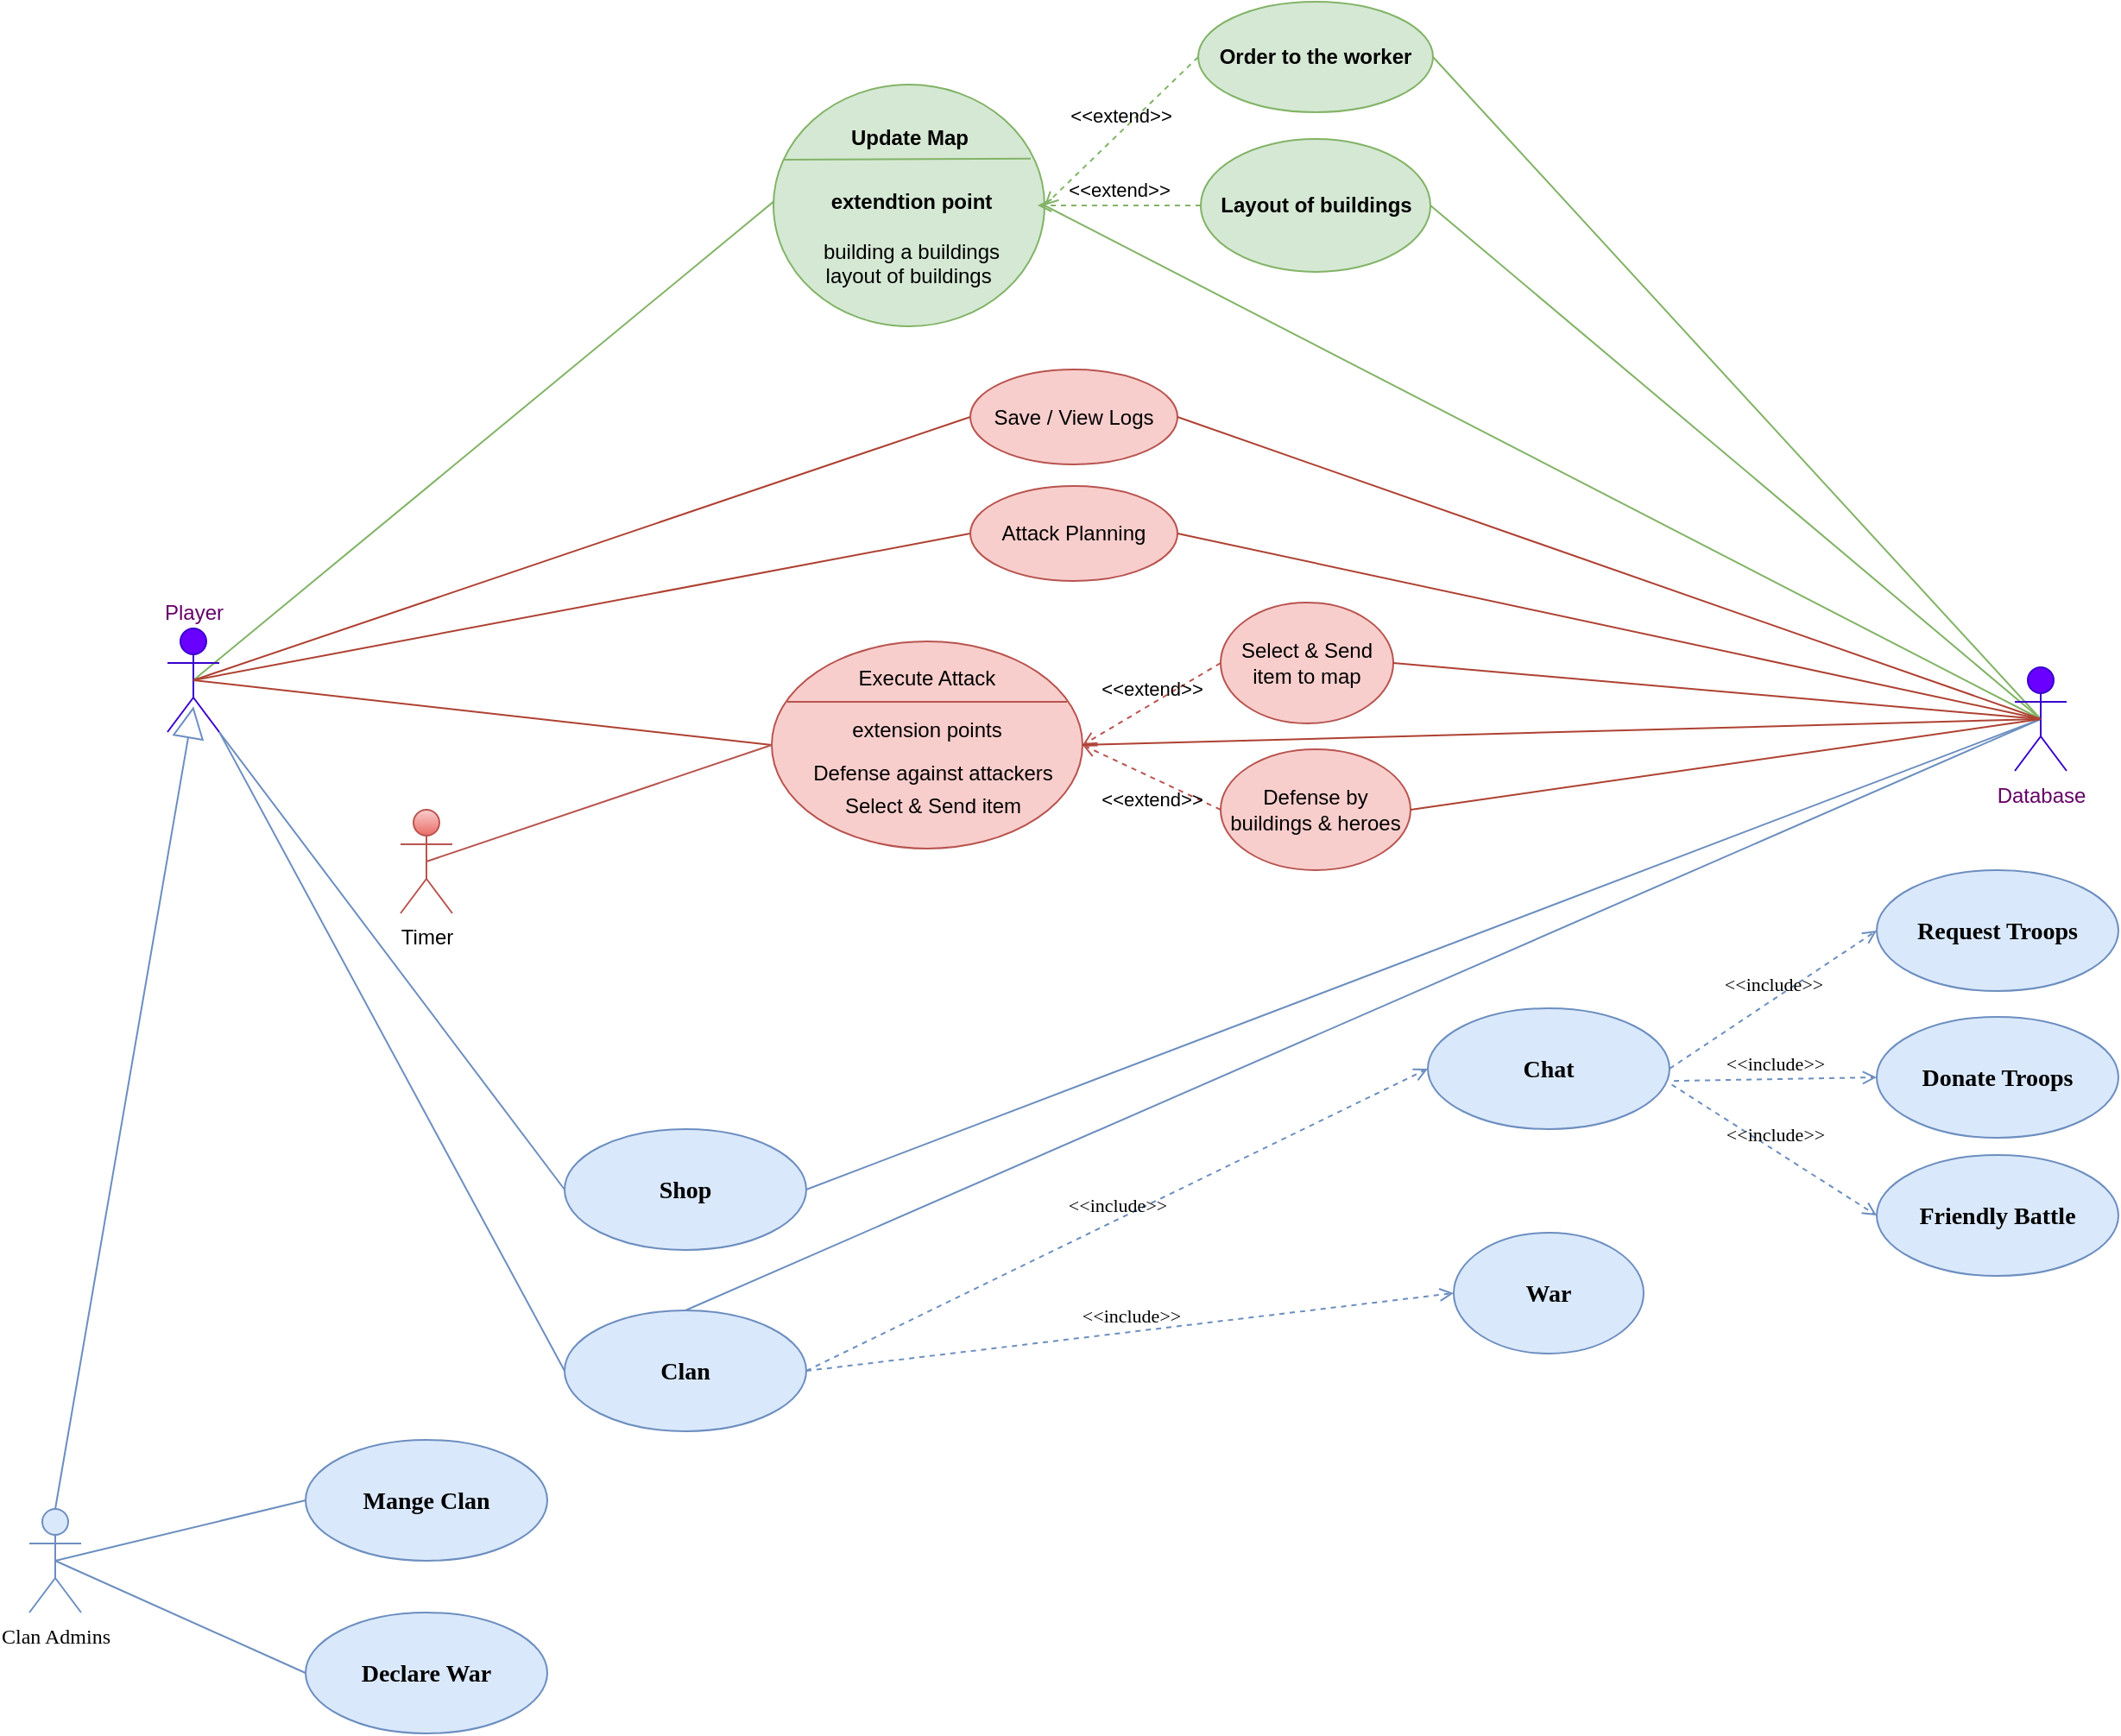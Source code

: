 <mxfile version="24.7.17">
  <diagram name="Page-1" id="IXEkiJA7K9ahuZo-6t04">
    <mxGraphModel dx="1793" dy="980" grid="1" gridSize="10" guides="1" tooltips="1" connect="1" arrows="1" fold="1" page="1" pageScale="1" pageWidth="1100" pageHeight="850" background="none" math="0" shadow="0">
      <root>
        <mxCell id="0" />
        <mxCell id="1" parent="0" />
        <mxCell id="wQhMWK94Jkyffj1KBA8v-105" style="rounded=0;orthogonalLoop=1;jettySize=auto;html=1;exitX=1;exitY=1;exitDx=0;exitDy=0;exitPerimeter=0;entryX=0;entryY=0.5;entryDx=0;entryDy=0;fontFamily=Verdana;fontColor=#000000;endArrow=none;endFill=0;fillColor=#dae8fc;strokeColor=#6c8ebf;" parent="1" source="wQhMWK94Jkyffj1KBA8v-131" target="wQhMWK94Jkyffj1KBA8v-114" edge="1">
          <mxGeometry relative="1" as="geometry">
            <mxPoint x="1195" y="830" as="sourcePoint" />
          </mxGeometry>
        </mxCell>
        <mxCell id="wQhMWK94Jkyffj1KBA8v-106" style="rounded=0;orthogonalLoop=1;jettySize=auto;html=1;exitX=1;exitY=1;exitDx=0;exitDy=0;exitPerimeter=0;entryX=0;entryY=0.5;entryDx=0;entryDy=0;fontColor=#000000;fillColor=#dae8fc;strokeColor=#6c8ebf;endArrow=none;endFill=0;" parent="1" source="wQhMWK94Jkyffj1KBA8v-131" target="wQhMWK94Jkyffj1KBA8v-126" edge="1">
          <mxGeometry relative="1" as="geometry">
            <mxPoint x="1195" y="830" as="sourcePoint" />
          </mxGeometry>
        </mxCell>
        <mxCell id="wQhMWK94Jkyffj1KBA8v-108" style="rounded=0;orthogonalLoop=1;jettySize=auto;html=1;exitX=0.5;exitY=0.5;exitDx=0;exitDy=0;exitPerimeter=0;entryX=0;entryY=0.5;entryDx=0;entryDy=0;endArrow=none;endFill=0;fontColor=#000000;fillColor=#dae8fc;strokeColor=#6c8ebf;" parent="1" source="wQhMWK94Jkyffj1KBA8v-110" target="wQhMWK94Jkyffj1KBA8v-117" edge="1">
          <mxGeometry relative="1" as="geometry" />
        </mxCell>
        <mxCell id="wQhMWK94Jkyffj1KBA8v-109" style="rounded=0;orthogonalLoop=1;jettySize=auto;html=1;exitX=0.5;exitY=0.5;exitDx=0;exitDy=0;exitPerimeter=0;entryX=0;entryY=0.5;entryDx=0;entryDy=0;endArrow=none;endFill=0;fontColor=#000000;fillColor=#dae8fc;strokeColor=#6c8ebf;" parent="1" source="wQhMWK94Jkyffj1KBA8v-110" target="wQhMWK94Jkyffj1KBA8v-128" edge="1">
          <mxGeometry relative="1" as="geometry">
            <mxPoint x="290" y="1471.878" as="targetPoint" />
          </mxGeometry>
        </mxCell>
        <mxCell id="wQhMWK94Jkyffj1KBA8v-110" value="Clan Admins&lt;div&gt;&lt;br&gt;&lt;/div&gt;" style="shape=umlActor;verticalLabelPosition=bottom;verticalAlign=top;html=1;outlineConnect=0;fontFamily=Verdana;fillColor=#dae8fc;strokeColor=#6c8ebf;" parent="1" vertex="1">
          <mxGeometry x="180" y="1330" width="30" height="60" as="geometry" />
        </mxCell>
        <mxCell id="wQhMWK94Jkyffj1KBA8v-111" value="&lt;p style=&quot;margin: 0px 0px 0px 21px; text-indent: -21px; font-style: normal; font-variant: normal; font-stretch: normal; font-size: 14px; line-height: normal; font-size-adjust: none; font-kerning: auto; font-feature-settings: normal; font-optical-sizing: auto; font-variation-settings: normal;&quot;&gt;&lt;b&gt;Request Troops&lt;/b&gt;&lt;/p&gt;" style="ellipse;whiteSpace=wrap;html=1;fontFamily=Verdana;fillColor=#dae8fc;strokeColor=#6c8ebf;" parent="1" vertex="1">
          <mxGeometry x="1250" y="960" width="140" height="70" as="geometry" />
        </mxCell>
        <mxCell id="wQhMWK94Jkyffj1KBA8v-112" value="&lt;p style=&quot;margin: 0px 0px 0px 21px; text-indent: -21px; font-style: normal; font-variant: normal; font-stretch: normal; font-size: 14px; line-height: normal; font-size-adjust: none; font-kerning: auto; font-feature-settings: normal; font-optical-sizing: auto; font-variation-settings: normal;&quot;&gt;&lt;b&gt;Chat&lt;/b&gt;&lt;/p&gt;" style="ellipse;whiteSpace=wrap;html=1;fontFamily=Verdana;fillColor=#dae8fc;strokeColor=#6c8ebf;" parent="1" vertex="1">
          <mxGeometry x="990" y="1040" width="140" height="70" as="geometry" />
        </mxCell>
        <mxCell id="wQhMWK94Jkyffj1KBA8v-113" value="&lt;p style=&quot;margin: 0px 0px 0px 21px; text-indent: -21px; font-style: normal; font-variant: normal; font-stretch: normal; font-size: 14px; line-height: normal; font-size-adjust: none; font-kerning: auto; font-feature-settings: normal; font-optical-sizing: auto; font-variation-settings: normal;&quot;&gt;&lt;b&gt;Donate Troops&lt;/b&gt;&lt;/p&gt;" style="ellipse;whiteSpace=wrap;html=1;fontFamily=Verdana;fillColor=#dae8fc;strokeColor=#6c8ebf;" parent="1" vertex="1">
          <mxGeometry x="1250" y="1045" width="140" height="70" as="geometry" />
        </mxCell>
        <mxCell id="wQhMWK94Jkyffj1KBA8v-114" value="&lt;p style=&quot;margin: 0px 0px 0px 21px; text-indent: -21px; font-style: normal; font-variant: normal; font-stretch: normal; font-size: 14px; line-height: normal; font-size-adjust: none; font-kerning: auto; font-feature-settings: normal; font-optical-sizing: auto; font-variation-settings: normal;&quot;&gt;&lt;b&gt;Clan&lt;/b&gt;&lt;/p&gt;" style="ellipse;whiteSpace=wrap;html=1;fontFamily=Verdana;fillColor=#dae8fc;strokeColor=#6c8ebf;" parent="1" vertex="1">
          <mxGeometry x="490" y="1215" width="140" height="70" as="geometry" />
        </mxCell>
        <mxCell id="wQhMWK94Jkyffj1KBA8v-115" value="&amp;lt;&amp;lt;include&amp;gt;&amp;gt;" style="html=1;verticalAlign=bottom;labelBackgroundColor=none;endArrow=open;endFill=0;dashed=1;rounded=0;entryX=0;entryY=0.5;entryDx=0;entryDy=0;exitX=1;exitY=0.5;exitDx=0;exitDy=0;fontFamily=Verdana;fontColor=#000000;fillColor=#dae8fc;strokeColor=#6c8ebf;" parent="1" source="wQhMWK94Jkyffj1KBA8v-114" target="wQhMWK94Jkyffj1KBA8v-112" edge="1">
          <mxGeometry width="160" relative="1" as="geometry">
            <mxPoint x="790" y="1251.5" as="sourcePoint" />
            <mxPoint x="950" y="1251.5" as="targetPoint" />
          </mxGeometry>
        </mxCell>
        <mxCell id="wQhMWK94Jkyffj1KBA8v-116" value="&amp;lt;&amp;lt;include&amp;gt;&amp;gt;" style="html=1;verticalAlign=bottom;labelBackgroundColor=none;endArrow=open;endFill=0;dashed=1;rounded=0;entryX=0;entryY=0.5;entryDx=0;entryDy=0;exitX=1;exitY=0.5;exitDx=0;exitDy=0;fontFamily=Verdana;fontColor=#000000;fillColor=#dae8fc;strokeColor=#6c8ebf;" parent="1" source="wQhMWK94Jkyffj1KBA8v-112" target="wQhMWK94Jkyffj1KBA8v-111" edge="1">
          <mxGeometry width="160" relative="1" as="geometry">
            <mxPoint x="1060" y="1214.5" as="sourcePoint" />
            <mxPoint x="1250" y="1000" as="targetPoint" />
          </mxGeometry>
        </mxCell>
        <mxCell id="wQhMWK94Jkyffj1KBA8v-117" value="&lt;p style=&quot;margin: 0px 0px 0px 21px; text-indent: -21px; font-style: normal; font-variant: normal; font-stretch: normal; font-size: 14px; line-height: normal; font-size-adjust: none; font-kerning: auto; font-feature-settings: normal; font-optical-sizing: auto; font-variation-settings: normal;&quot;&gt;&lt;b&gt;Mange Clan&lt;/b&gt;&lt;/p&gt;" style="ellipse;whiteSpace=wrap;html=1;fontFamily=Verdana;fillColor=#dae8fc;strokeColor=#6c8ebf;" parent="1" vertex="1">
          <mxGeometry x="340" y="1290" width="140" height="70" as="geometry" />
        </mxCell>
        <mxCell id="wQhMWK94Jkyffj1KBA8v-118" value="" style="endArrow=block;endSize=16;endFill=0;html=1;rounded=0;exitX=0.5;exitY=0;exitDx=0;exitDy=0;exitPerimeter=0;fontColor=#000000;fillColor=#dae8fc;strokeColor=#6c8ebf;entryX=0.503;entryY=0.753;entryDx=0;entryDy=0;entryPerimeter=0;" parent="1" source="wQhMWK94Jkyffj1KBA8v-110" target="wQhMWK94Jkyffj1KBA8v-131" edge="1">
          <mxGeometry width="160" relative="1" as="geometry">
            <mxPoint x="274.55" y="1100" as="sourcePoint" />
            <mxPoint x="274.55" y="890" as="targetPoint" />
          </mxGeometry>
        </mxCell>
        <mxCell id="wQhMWK94Jkyffj1KBA8v-119" value="&amp;lt;&amp;lt;include&amp;gt;&amp;gt;" style="html=1;verticalAlign=bottom;labelBackgroundColor=none;endArrow=open;endFill=0;dashed=1;rounded=0;exitX=1.018;exitY=0.601;exitDx=0;exitDy=0;fontFamily=Verdana;fontColor=#000000;exitPerimeter=0;entryX=0;entryY=0.5;entryDx=0;entryDy=0;fillColor=#dae8fc;strokeColor=#6c8ebf;" parent="1" source="wQhMWK94Jkyffj1KBA8v-112" target="wQhMWK94Jkyffj1KBA8v-113" edge="1">
          <mxGeometry width="160" relative="1" as="geometry">
            <mxPoint x="1140" y="1155" as="sourcePoint" />
            <mxPoint x="1210" y="1175" as="targetPoint" />
          </mxGeometry>
        </mxCell>
        <mxCell id="wQhMWK94Jkyffj1KBA8v-120" value="&lt;p style=&quot;margin: 0px 0px 0px 21px; text-indent: -21px; font-style: normal; font-variant: normal; font-stretch: normal; font-size: 14px; line-height: normal; font-size-adjust: none; font-kerning: auto; font-feature-settings: normal; font-optical-sizing: auto; font-variation-settings: normal;&quot;&gt;&lt;b&gt;Friendly Battle&lt;/b&gt;&lt;/p&gt;" style="ellipse;whiteSpace=wrap;html=1;fontFamily=Verdana;fillColor=#dae8fc;strokeColor=#6c8ebf;" parent="1" vertex="1">
          <mxGeometry x="1250" y="1125" width="140" height="70" as="geometry" />
        </mxCell>
        <mxCell id="wQhMWK94Jkyffj1KBA8v-121" style="rounded=0;orthogonalLoop=1;jettySize=auto;html=1;exitX=0.5;exitY=0.5;exitDx=0;exitDy=0;exitPerimeter=0;entryX=0.5;entryY=0;entryDx=0;entryDy=0;endArrow=none;endFill=0;fontColor=#000000;fillColor=#dae8fc;strokeColor=#6c8ebf;" parent="1" source="wQhMWK94Jkyffj1KBA8v-140" target="wQhMWK94Jkyffj1KBA8v-114" edge="1">
          <mxGeometry relative="1" as="geometry">
            <mxPoint x="825" y="1001.5" as="sourcePoint" />
          </mxGeometry>
        </mxCell>
        <mxCell id="wQhMWK94Jkyffj1KBA8v-123" value="&lt;p style=&quot;margin: 0px 0px 0px 21px; text-indent: -21px; font-variant-numeric: normal; font-variant-east-asian: normal; font-variant-alternates: normal; font-variant-position: normal; font-stretch: normal; line-height: normal; font-size-adjust: none; font-kerning: auto; font-feature-settings: normal; font-optical-sizing: auto; font-variation-settings: normal;&quot;&gt;&lt;span style=&quot;font-size: 14px;&quot;&gt;&lt;b&gt;War&lt;/b&gt;&lt;/span&gt;&lt;/p&gt;" style="ellipse;whiteSpace=wrap;html=1;fontFamily=Verdana;fillColor=#dae8fc;strokeColor=#6c8ebf;" parent="1" vertex="1">
          <mxGeometry x="1005" y="1170" width="110" height="70" as="geometry" />
        </mxCell>
        <mxCell id="wQhMWK94Jkyffj1KBA8v-124" value="&amp;lt;&amp;lt;include&amp;gt;&amp;gt;" style="html=1;verticalAlign=bottom;labelBackgroundColor=none;endArrow=open;endFill=0;dashed=1;rounded=0;exitX=1.009;exitY=0.632;exitDx=0;exitDy=0;fontFamily=Verdana;fontColor=#000000;exitPerimeter=0;entryX=0;entryY=0.5;entryDx=0;entryDy=0;fillColor=#dae8fc;strokeColor=#6c8ebf;" parent="1" source="wQhMWK94Jkyffj1KBA8v-112" target="wQhMWK94Jkyffj1KBA8v-120" edge="1">
          <mxGeometry width="160" relative="1" as="geometry">
            <mxPoint x="1143" y="1092" as="sourcePoint" />
            <mxPoint x="1240" y="1060" as="targetPoint" />
          </mxGeometry>
        </mxCell>
        <mxCell id="wQhMWK94Jkyffj1KBA8v-125" value="&amp;lt;&amp;lt;include&amp;gt;&amp;gt;" style="html=1;verticalAlign=bottom;labelBackgroundColor=none;endArrow=open;endFill=0;dashed=1;rounded=0;entryX=0;entryY=0.5;entryDx=0;entryDy=0;fontFamily=Verdana;fontColor=#000000;exitX=1;exitY=0.5;exitDx=0;exitDy=0;fillColor=#dae8fc;strokeColor=#6c8ebf;" parent="1" source="wQhMWK94Jkyffj1KBA8v-114" target="wQhMWK94Jkyffj1KBA8v-123" edge="1">
          <mxGeometry width="160" relative="1" as="geometry">
            <mxPoint x="720" y="1211.5" as="sourcePoint" />
            <mxPoint x="810" y="1101.5" as="targetPoint" />
          </mxGeometry>
        </mxCell>
        <mxCell id="wQhMWK94Jkyffj1KBA8v-126" value="&lt;p style=&quot;margin: 0px 0px 0px 21px; text-indent: -21px; font-style: normal; font-variant: normal; font-stretch: normal; font-size: 14px; line-height: normal; font-size-adjust: none; font-kerning: auto; font-feature-settings: normal; font-optical-sizing: auto; font-variation-settings: normal;&quot;&gt;&lt;b&gt;Shop&lt;/b&gt;&lt;/p&gt;" style="ellipse;whiteSpace=wrap;html=1;fontFamily=Verdana;fillColor=#dae8fc;strokeColor=#6c8ebf;" parent="1" vertex="1">
          <mxGeometry x="490" y="1110" width="140" height="70" as="geometry" />
        </mxCell>
        <mxCell id="wQhMWK94Jkyffj1KBA8v-127" style="rounded=0;orthogonalLoop=1;jettySize=auto;html=1;exitX=1;exitY=0.5;exitDx=0;exitDy=0;entryX=0.5;entryY=0.5;entryDx=0;entryDy=0;entryPerimeter=0;endArrow=none;endFill=0;fontColor=#000000;fillColor=#dae8fc;strokeColor=#6c8ebf;" parent="1" source="wQhMWK94Jkyffj1KBA8v-126" target="wQhMWK94Jkyffj1KBA8v-140" edge="1">
          <mxGeometry relative="1" as="geometry">
            <mxPoint x="825" y="1001.5" as="targetPoint" />
          </mxGeometry>
        </mxCell>
        <mxCell id="wQhMWK94Jkyffj1KBA8v-128" value="&lt;p style=&quot;margin: 0px 0px 0px 21px; text-indent: -21px; font-style: normal; font-variant: normal; font-stretch: normal; font-size: 14px; line-height: normal; font-size-adjust: none; font-kerning: auto; font-feature-settings: normal; font-optical-sizing: auto; font-variation-settings: normal;&quot;&gt;&lt;b&gt;Declare War&lt;/b&gt;&lt;br&gt;&lt;/p&gt;" style="ellipse;whiteSpace=wrap;html=1;fontFamily=Verdana;fillColor=#dae8fc;strokeColor=#6c8ebf;" parent="1" vertex="1">
          <mxGeometry x="340" y="1390" width="140" height="70" as="geometry" />
        </mxCell>
        <mxCell id="Cy0Z0tTT4uItgRa5O-bQ-45" style="rounded=0;orthogonalLoop=1;jettySize=auto;html=1;exitX=0.5;exitY=0.5;exitDx=0;exitDy=0;exitPerimeter=0;entryX=0.006;entryY=0.479;entryDx=0;entryDy=0;entryPerimeter=0;endArrow=none;endFill=0;fillColor=#d5e8d4;strokeColor=#82b366;" edge="1" parent="1" source="wQhMWK94Jkyffj1KBA8v-131" target="Cy0Z0tTT4uItgRa5O-bQ-34">
          <mxGeometry relative="1" as="geometry" />
        </mxCell>
        <mxCell id="wQhMWK94Jkyffj1KBA8v-131" value="Player" style="shape=umlActor;verticalLabelPosition=top;verticalAlign=bottom;html=1;fillColor=#6a00ff;labelBackgroundColor=none;labelPosition=center;align=center;strokeColor=#3700CC;fontColor=#660066;" parent="1" vertex="1">
          <mxGeometry x="260" y="820" width="30" height="60" as="geometry" />
        </mxCell>
        <mxCell id="Cy0Z0tTT4uItgRa5O-bQ-43" style="rounded=0;orthogonalLoop=1;jettySize=auto;html=1;exitX=0.5;exitY=0.5;exitDx=0;exitDy=0;exitPerimeter=0;endArrow=none;endFill=0;entryX=1;entryY=0.5;entryDx=0;entryDy=0;fillColor=#d5e8d4;strokeColor=#82b366;" edge="1" parent="1" source="wQhMWK94Jkyffj1KBA8v-140" target="Cy0Z0tTT4uItgRa5O-bQ-28">
          <mxGeometry relative="1" as="geometry">
            <mxPoint x="1100" y="460" as="targetPoint" />
          </mxGeometry>
        </mxCell>
        <mxCell id="Cy0Z0tTT4uItgRa5O-bQ-44" style="rounded=0;orthogonalLoop=1;jettySize=auto;html=1;exitX=0.5;exitY=0.5;exitDx=0;exitDy=0;exitPerimeter=0;entryX=1;entryY=0.5;entryDx=0;entryDy=0;endArrow=none;endFill=0;fillColor=#d5e8d4;strokeColor=#82b366;" edge="1" parent="1" source="wQhMWK94Jkyffj1KBA8v-140" target="Cy0Z0tTT4uItgRa5O-bQ-29">
          <mxGeometry relative="1" as="geometry" />
        </mxCell>
        <mxCell id="Cy0Z0tTT4uItgRa5O-bQ-46" style="rounded=0;orthogonalLoop=1;jettySize=auto;html=1;exitX=0.5;exitY=0.5;exitDx=0;exitDy=0;exitPerimeter=0;entryX=1;entryY=0.5;entryDx=0;entryDy=0;endArrow=none;endFill=0;fillColor=#d5e8d4;strokeColor=#82b366;" edge="1" parent="1" source="wQhMWK94Jkyffj1KBA8v-140" target="Cy0Z0tTT4uItgRa5O-bQ-34">
          <mxGeometry relative="1" as="geometry" />
        </mxCell>
        <mxCell id="wQhMWK94Jkyffj1KBA8v-140" value="Database" style="shape=umlActor;verticalLabelPosition=bottom;verticalAlign=top;html=1;fillColor=#6a00ff;strokeColor=#3700CC;labelBackgroundColor=none;fontColor=#660066;" parent="1" vertex="1">
          <mxGeometry x="1330" y="842.5" width="30" height="60" as="geometry" />
        </mxCell>
        <mxCell id="Cy0Z0tTT4uItgRa5O-bQ-1" style="edgeStyle=none;rounded=0;orthogonalLoop=1;jettySize=auto;html=1;exitX=0.5;exitY=0.5;exitDx=0;exitDy=0;exitPerimeter=0;entryX=0;entryY=0.5;entryDx=0;entryDy=0;endArrow=none;endFill=0;fillColor=#fad9d5;strokeColor=#ae4132;" edge="1" parent="1" source="wQhMWK94Jkyffj1KBA8v-131" target="Cy0Z0tTT4uItgRa5O-bQ-7">
          <mxGeometry relative="1" as="geometry">
            <mxPoint x="455" y="795" as="sourcePoint" />
          </mxGeometry>
        </mxCell>
        <mxCell id="Cy0Z0tTT4uItgRa5O-bQ-2" style="edgeStyle=none;rounded=0;orthogonalLoop=1;jettySize=auto;html=1;exitX=0.5;exitY=0.5;exitDx=0;exitDy=0;exitPerimeter=0;entryX=0;entryY=0.5;entryDx=0;entryDy=0;endArrow=none;endFill=0;fillColor=#fad9d5;strokeColor=#ae4132;" edge="1" parent="1" source="wQhMWK94Jkyffj1KBA8v-131" target="Cy0Z0tTT4uItgRa5O-bQ-6">
          <mxGeometry relative="1" as="geometry">
            <mxPoint x="455" y="795" as="sourcePoint" />
          </mxGeometry>
        </mxCell>
        <mxCell id="Cy0Z0tTT4uItgRa5O-bQ-3" style="edgeStyle=none;rounded=0;orthogonalLoop=1;jettySize=auto;html=1;exitX=0.5;exitY=0.5;exitDx=0;exitDy=0;exitPerimeter=0;entryX=0;entryY=0.5;entryDx=0;entryDy=0;endArrow=none;endFill=0;fillColor=#fad9d5;strokeColor=#ae4132;" edge="1" parent="1" source="wQhMWK94Jkyffj1KBA8v-131" target="Cy0Z0tTT4uItgRa5O-bQ-12">
          <mxGeometry relative="1" as="geometry">
            <mxPoint x="455" y="795" as="sourcePoint" />
          </mxGeometry>
        </mxCell>
        <mxCell id="Cy0Z0tTT4uItgRa5O-bQ-6" value="Attack Planning" style="ellipse;whiteSpace=wrap;html=1;fillColor=#f8cecc;strokeColor=#b85450;" vertex="1" parent="1">
          <mxGeometry x="725" y="737.5" width="120" height="55" as="geometry" />
        </mxCell>
        <mxCell id="Cy0Z0tTT4uItgRa5O-bQ-7" value="Save / View&amp;nbsp;&lt;span style=&quot;background-color: initial;&quot;&gt;Logs&lt;/span&gt;" style="ellipse;whiteSpace=wrap;html=1;fillColor=#f8cecc;strokeColor=#b85450;" vertex="1" parent="1">
          <mxGeometry x="725" y="670" width="120" height="55" as="geometry" />
        </mxCell>
        <mxCell id="Cy0Z0tTT4uItgRa5O-bQ-26" style="rounded=0;orthogonalLoop=1;jettySize=auto;html=1;exitX=0.5;exitY=0.5;exitDx=0;exitDy=0;exitPerimeter=0;entryX=0;entryY=0.5;entryDx=0;entryDy=0;fillColor=#f8cecc;strokeColor=#b85450;endArrow=none;endFill=0;" edge="1" parent="1" source="Cy0Z0tTT4uItgRa5O-bQ-9" target="Cy0Z0tTT4uItgRa5O-bQ-12">
          <mxGeometry relative="1" as="geometry" />
        </mxCell>
        <mxCell id="Cy0Z0tTT4uItgRa5O-bQ-9" value="Timer" style="shape=umlActor;verticalLabelPosition=bottom;verticalAlign=top;html=1;fillColor=#f8cecc;strokeColor=#b85450;gradientColor=#ea6b66;labelBackgroundColor=none;" vertex="1" parent="1">
          <mxGeometry x="395" y="925" width="30" height="60" as="geometry" />
        </mxCell>
        <mxCell id="Cy0Z0tTT4uItgRa5O-bQ-10" value="Defense by buildings &amp;amp; heroes" style="ellipse;whiteSpace=wrap;html=1;fillColor=#f8cecc;strokeColor=#b85450;" vertex="1" parent="1">
          <mxGeometry x="870" y="890" width="110" height="70" as="geometry" />
        </mxCell>
        <mxCell id="Cy0Z0tTT4uItgRa5O-bQ-11" value="&amp;lt;&amp;lt;extend&amp;gt;&amp;gt;" style="html=1;verticalAlign=top;labelBackgroundColor=none;endArrow=open;endFill=0;dashed=1;rounded=0;exitX=0;exitY=0.5;exitDx=0;exitDy=0;entryX=1;entryY=0.5;entryDx=0;entryDy=0;labelPosition=center;verticalLabelPosition=bottom;align=center;fillColor=#f8cecc;strokeColor=#b85450;" edge="1" parent="1" source="Cy0Z0tTT4uItgRa5O-bQ-10" target="Cy0Z0tTT4uItgRa5O-bQ-12">
          <mxGeometry width="160" relative="1" as="geometry">
            <mxPoint x="1020" y="917.5" as="sourcePoint" />
            <mxPoint x="1180" y="917.5" as="targetPoint" />
          </mxGeometry>
        </mxCell>
        <mxCell id="Cy0Z0tTT4uItgRa5O-bQ-12" value="" style="shape=ellipse;container=1;horizontal=1;horizontalStack=0;resizeParent=1;resizeParentMax=0;resizeLast=0;html=1;dashed=0;collapsible=0;fillColor=#f8cecc;strokeColor=#b85450;" vertex="1" parent="1">
          <mxGeometry x="610" y="827.5" width="180" height="120" as="geometry" />
        </mxCell>
        <mxCell id="Cy0Z0tTT4uItgRa5O-bQ-13" value="Execute Attack" style="html=1;align=center;verticalAlign=bottom;rotatable=0;whiteSpace=wrap;fillColor=none;strokeColor=none;" vertex="1" parent="Cy0Z0tTT4uItgRa5O-bQ-12">
          <mxGeometry width="180" height="30" as="geometry" />
        </mxCell>
        <mxCell id="Cy0Z0tTT4uItgRa5O-bQ-14" value="" style="line;strokeWidth=1;fillColor=#f8cecc;rotatable=0;labelPosition=right;points=[];portConstraint=eastwest;dashed=0;resizeWidth=1;strokeColor=#b85450;" vertex="1" parent="Cy0Z0tTT4uItgRa5O-bQ-12">
          <mxGeometry x="9" y="30" width="162" height="10" as="geometry" />
        </mxCell>
        <mxCell id="Cy0Z0tTT4uItgRa5O-bQ-15" value="extension points" style="text;html=1;align=center;verticalAlign=bottom;rotatable=0;fillColor=none;whiteSpace=wrap;" vertex="1" parent="Cy0Z0tTT4uItgRa5O-bQ-12">
          <mxGeometry y="30" width="180" height="30" as="geometry" />
        </mxCell>
        <mxCell id="Cy0Z0tTT4uItgRa5O-bQ-16" value="&lt;div&gt;Defense against attackers&lt;/div&gt;&lt;div style=&quot;font-size: 4px;&quot;&gt;&lt;br&gt;&lt;/div&gt;&lt;div&gt;&lt;span style=&quot;background-color: initial;&quot;&gt;Select &amp;amp; Send&lt;/span&gt;&amp;nbsp;item&lt;br&gt;&lt;/div&gt;" style="text;html=1;align=center;verticalAlign=middle;rotatable=0;spacingLeft=25;fillColor=none;whiteSpace=wrap;" vertex="1" parent="Cy0Z0tTT4uItgRa5O-bQ-12">
          <mxGeometry x="-9" y="70" width="180" height="30" as="geometry" />
        </mxCell>
        <mxCell id="Cy0Z0tTT4uItgRa5O-bQ-17" value="Select &amp;amp; Send item to map" style="ellipse;whiteSpace=wrap;html=1;fillColor=#f8cecc;strokeColor=#b85450;" vertex="1" parent="1">
          <mxGeometry x="870" y="805" width="100" height="70" as="geometry" />
        </mxCell>
        <mxCell id="Cy0Z0tTT4uItgRa5O-bQ-18" value="&amp;lt;&amp;lt;extend&amp;gt;&amp;gt;" style="html=1;verticalAlign=bottom;labelBackgroundColor=none;endArrow=open;endFill=0;dashed=1;rounded=0;entryX=1;entryY=0.5;entryDx=0;entryDy=0;labelPosition=center;verticalLabelPosition=top;align=center;exitX=0;exitY=0.5;exitDx=0;exitDy=0;fillColor=#f8cecc;strokeColor=#b85450;" edge="1" parent="1" source="Cy0Z0tTT4uItgRa5O-bQ-17" target="Cy0Z0tTT4uItgRa5O-bQ-12">
          <mxGeometry x="-0.0" width="160" relative="1" as="geometry">
            <mxPoint x="950" y="1027.5" as="sourcePoint" />
            <mxPoint x="990" y="957.5" as="targetPoint" />
            <mxPoint as="offset" />
          </mxGeometry>
        </mxCell>
        <mxCell id="Cy0Z0tTT4uItgRa5O-bQ-19" style="edgeStyle=none;rounded=0;orthogonalLoop=1;jettySize=auto;html=1;exitX=1;exitY=0.5;exitDx=0;exitDy=0;entryX=0.5;entryY=0.5;entryDx=0;entryDy=0;entryPerimeter=0;endArrow=none;endFill=0;fillColor=#fad9d5;strokeColor=#ae4132;" edge="1" parent="1" source="Cy0Z0tTT4uItgRa5O-bQ-7" target="wQhMWK94Jkyffj1KBA8v-140">
          <mxGeometry relative="1" as="geometry">
            <mxPoint x="1115.0" y="795" as="targetPoint" />
          </mxGeometry>
        </mxCell>
        <mxCell id="Cy0Z0tTT4uItgRa5O-bQ-20" style="edgeStyle=none;rounded=0;orthogonalLoop=1;jettySize=auto;html=1;exitX=1;exitY=0.5;exitDx=0;exitDy=0;entryX=0.5;entryY=0.5;entryDx=0;entryDy=0;entryPerimeter=0;endArrow=none;endFill=0;fillColor=#fad9d5;strokeColor=#ae4132;" edge="1" parent="1" source="Cy0Z0tTT4uItgRa5O-bQ-6" target="wQhMWK94Jkyffj1KBA8v-140">
          <mxGeometry relative="1" as="geometry">
            <mxPoint x="1115.0" y="795" as="targetPoint" />
          </mxGeometry>
        </mxCell>
        <mxCell id="Cy0Z0tTT4uItgRa5O-bQ-21" style="edgeStyle=none;rounded=0;orthogonalLoop=1;jettySize=auto;html=1;entryX=0.5;entryY=0.5;entryDx=0;entryDy=0;entryPerimeter=0;endArrow=none;endFill=0;fillColor=#fad9d5;strokeColor=#ae4132;exitX=1;exitY=1;exitDx=0;exitDy=0;" edge="1" parent="1" source="Cy0Z0tTT4uItgRa5O-bQ-15" target="wQhMWK94Jkyffj1KBA8v-140">
          <mxGeometry relative="1" as="geometry">
            <mxPoint x="1115.0" y="795" as="targetPoint" />
            <mxPoint x="820" y="850" as="sourcePoint" />
          </mxGeometry>
        </mxCell>
        <mxCell id="Cy0Z0tTT4uItgRa5O-bQ-22" style="edgeStyle=none;rounded=0;orthogonalLoop=1;jettySize=auto;html=1;exitX=1;exitY=0.5;exitDx=0;exitDy=0;entryX=0.5;entryY=0.5;entryDx=0;entryDy=0;entryPerimeter=0;endArrow=none;endFill=0;fillColor=#fad9d5;strokeColor=#ae4132;" edge="1" parent="1" source="Cy0Z0tTT4uItgRa5O-bQ-10" target="wQhMWK94Jkyffj1KBA8v-140">
          <mxGeometry relative="1" as="geometry">
            <mxPoint x="1115.0" y="795" as="targetPoint" />
          </mxGeometry>
        </mxCell>
        <mxCell id="Cy0Z0tTT4uItgRa5O-bQ-23" style="edgeStyle=none;rounded=0;orthogonalLoop=1;jettySize=auto;html=1;exitX=1;exitY=0.5;exitDx=0;exitDy=0;entryX=0.5;entryY=0.5;entryDx=0;entryDy=0;entryPerimeter=0;endArrow=none;endFill=0;fillColor=#fad9d5;strokeColor=#ae4132;" edge="1" parent="1" source="Cy0Z0tTT4uItgRa5O-bQ-17" target="wQhMWK94Jkyffj1KBA8v-140">
          <mxGeometry relative="1" as="geometry">
            <mxPoint x="1115.0" y="795" as="targetPoint" />
          </mxGeometry>
        </mxCell>
        <mxCell id="Cy0Z0tTT4uItgRa5O-bQ-28" value="&lt;b&gt;Order to the worker&lt;/b&gt;" style="ellipse;whiteSpace=wrap;html=1;fillColor=#d5e8d4;strokeColor=#82b366;" vertex="1" parent="1">
          <mxGeometry x="857" y="457" width="136" height="64" as="geometry" />
        </mxCell>
        <mxCell id="Cy0Z0tTT4uItgRa5O-bQ-29" value="&lt;b&gt;Layout of buildings&lt;/b&gt;" style="ellipse;whiteSpace=wrap;html=1;fillColor=#d5e8d4;strokeColor=#82b366;" vertex="1" parent="1">
          <mxGeometry x="858.5" y="536.5" width="133" height="77" as="geometry" />
        </mxCell>
        <mxCell id="Cy0Z0tTT4uItgRa5O-bQ-34" value="" style="ellipse;whiteSpace=wrap;html=1;fillColor=#d5e8d4;strokeColor=#82b366;" vertex="1" parent="1">
          <mxGeometry x="611" y="505" width="157" height="140" as="geometry" />
        </mxCell>
        <mxCell id="Cy0Z0tTT4uItgRa5O-bQ-40" value="&lt;b&gt;Update Map&lt;/b&gt;" style="text;align=center;fillColor=none;html=1;verticalAlign=middle;whiteSpace=wrap;rounded=0;" vertex="1" parent="1">
          <mxGeometry x="648.75" y="521" width="81.5" height="30" as="geometry" />
        </mxCell>
        <mxCell id="Cy0Z0tTT4uItgRa5O-bQ-41" value="" style="endArrow=none;html=1;rounded=0;entryX=0.949;entryY=0.306;entryDx=0;entryDy=0;entryPerimeter=0;exitX=0.036;exitY=0.311;exitDx=0;exitDy=0;exitPerimeter=0;fillColor=#d5e8d4;strokeColor=#82b366;" edge="1" parent="1" source="Cy0Z0tTT4uItgRa5O-bQ-34" target="Cy0Z0tTT4uItgRa5O-bQ-34">
          <mxGeometry width="50" height="50" relative="1" as="geometry">
            <mxPoint x="624" y="565" as="sourcePoint" />
            <mxPoint x="674" y="515" as="targetPoint" />
          </mxGeometry>
        </mxCell>
        <mxCell id="Cy0Z0tTT4uItgRa5O-bQ-42" value="&lt;b&gt;extendtion point&lt;/b&gt;&lt;div&gt;&lt;br&gt;&lt;div&gt;building a buildings&lt;/div&gt;&lt;div&gt;layout of buildings&amp;nbsp;&lt;/div&gt;&lt;/div&gt;" style="text;align=center;fillColor=none;html=1;verticalAlign=middle;whiteSpace=wrap;rounded=0;" vertex="1" parent="1">
          <mxGeometry x="611" y="578.5" width="160" height="30" as="geometry" />
        </mxCell>
        <mxCell id="Cy0Z0tTT4uItgRa5O-bQ-48" value="&amp;lt;&amp;lt;extend&amp;gt;&amp;gt;" style="html=1;verticalAlign=bottom;labelBackgroundColor=none;endArrow=open;endFill=0;dashed=1;rounded=0;entryX=1;entryY=0.5;entryDx=0;entryDy=0;labelPosition=center;verticalLabelPosition=top;align=center;exitX=0;exitY=0.5;exitDx=0;exitDy=0;fillColor=#d5e8d4;strokeColor=#82b366;" edge="1" parent="1" source="Cy0Z0tTT4uItgRa5O-bQ-28" target="Cy0Z0tTT4uItgRa5O-bQ-34">
          <mxGeometry x="-0.0" width="160" relative="1" as="geometry">
            <mxPoint x="810.25" y="405" as="sourcePoint" />
            <mxPoint x="730.25" y="453" as="targetPoint" />
            <mxPoint as="offset" />
          </mxGeometry>
        </mxCell>
        <mxCell id="Cy0Z0tTT4uItgRa5O-bQ-49" value="&amp;lt;&amp;lt;extend&amp;gt;&amp;gt;" style="html=1;verticalAlign=bottom;labelBackgroundColor=none;endArrow=open;endFill=0;dashed=1;rounded=0;labelPosition=center;verticalLabelPosition=top;align=center;exitX=0;exitY=0.5;exitDx=0;exitDy=0;fillColor=#d5e8d4;strokeColor=#82b366;" edge="1" parent="1" source="Cy0Z0tTT4uItgRa5O-bQ-29">
          <mxGeometry x="-0.0" width="160" relative="1" as="geometry">
            <mxPoint x="864" y="467" as="sourcePoint" />
            <mxPoint x="764" y="575" as="targetPoint" />
            <mxPoint as="offset" />
          </mxGeometry>
        </mxCell>
      </root>
    </mxGraphModel>
  </diagram>
</mxfile>
